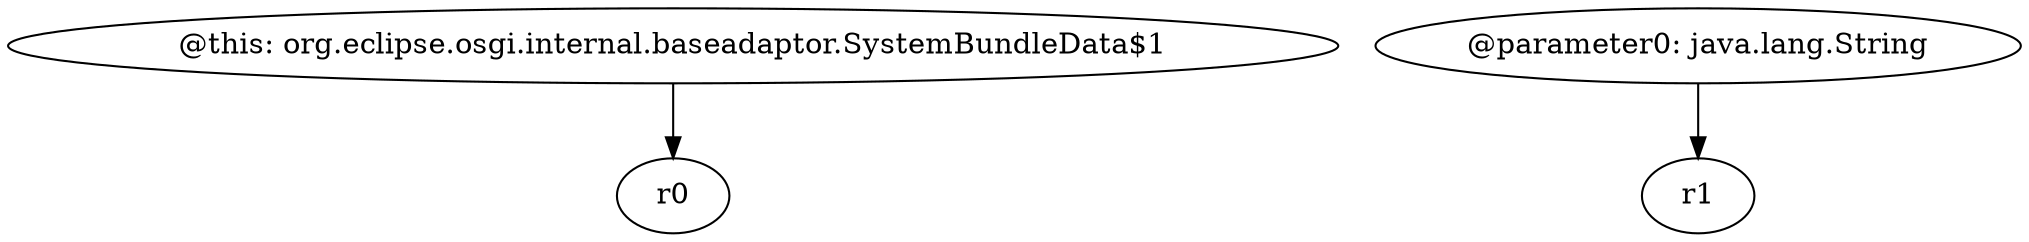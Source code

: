 digraph g {
0[label="@this: org.eclipse.osgi.internal.baseadaptor.SystemBundleData$1"]
1[label="r0"]
0->1[label=""]
2[label="@parameter0: java.lang.String"]
3[label="r1"]
2->3[label=""]
}